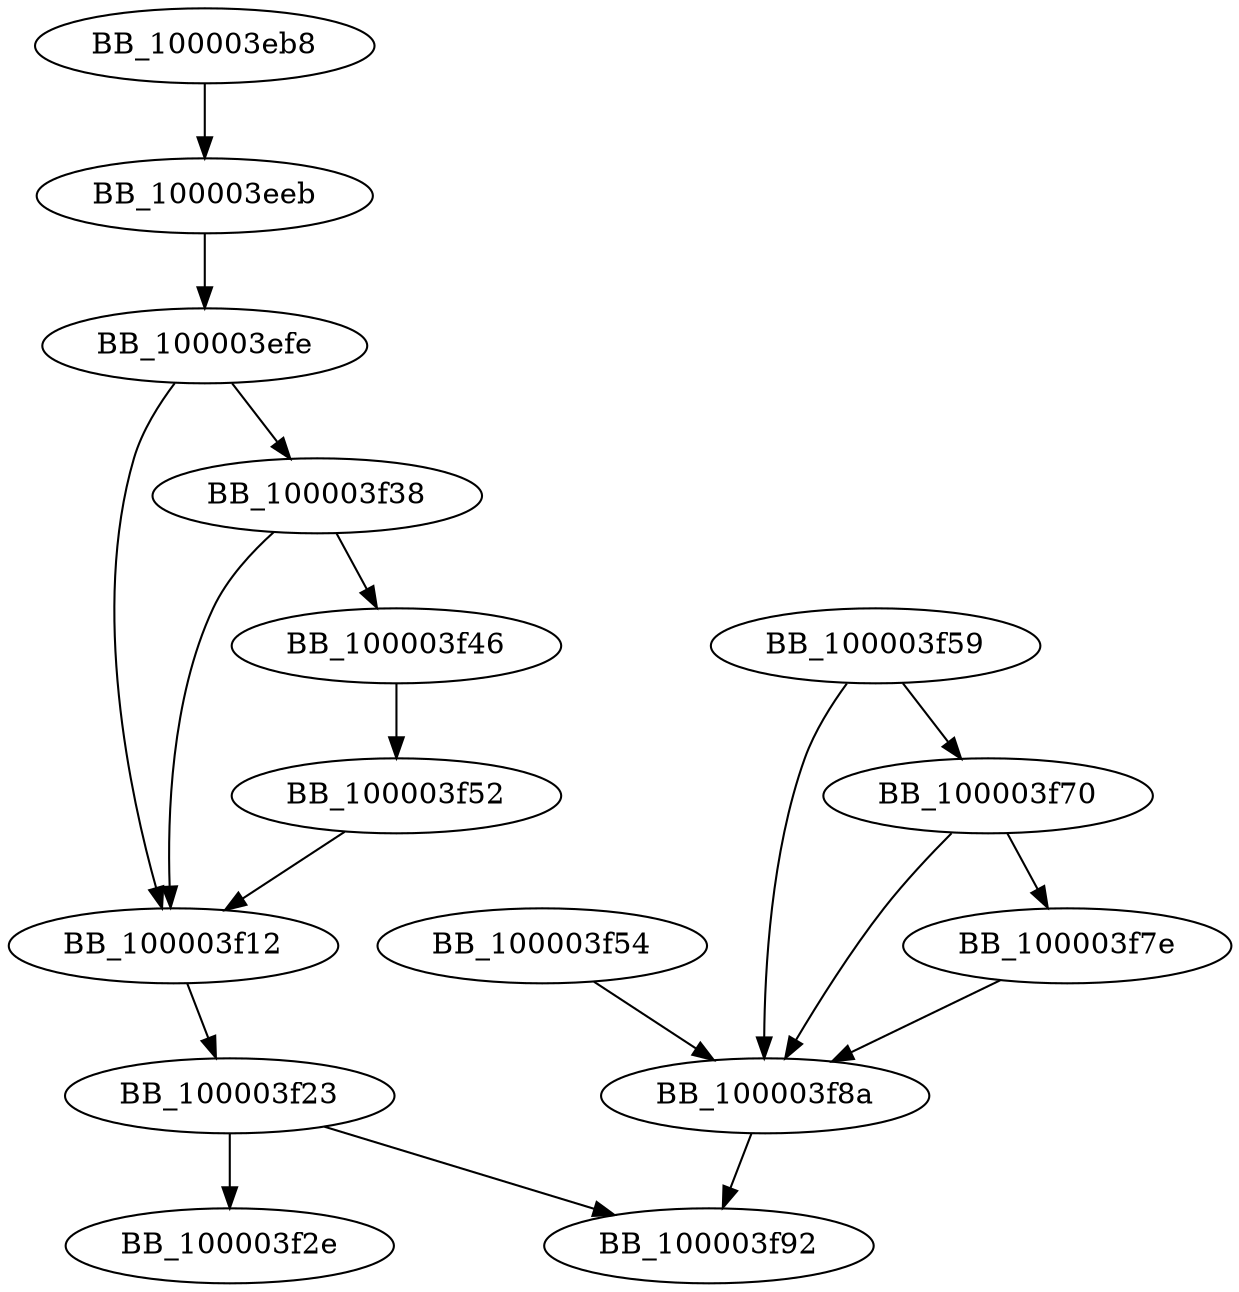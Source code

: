 DiGraph __Z10hiddenFilePc{
BB_100003eb8->BB_100003eeb
BB_100003eeb->BB_100003efe
BB_100003efe->BB_100003f12
BB_100003efe->BB_100003f38
BB_100003f12->BB_100003f23
BB_100003f23->BB_100003f2e
BB_100003f23->BB_100003f92
BB_100003f38->BB_100003f12
BB_100003f38->BB_100003f46
BB_100003f46->BB_100003f52
BB_100003f52->BB_100003f12
BB_100003f54->BB_100003f8a
BB_100003f59->BB_100003f70
BB_100003f59->BB_100003f8a
BB_100003f70->BB_100003f7e
BB_100003f70->BB_100003f8a
BB_100003f7e->BB_100003f8a
BB_100003f8a->BB_100003f92
}
